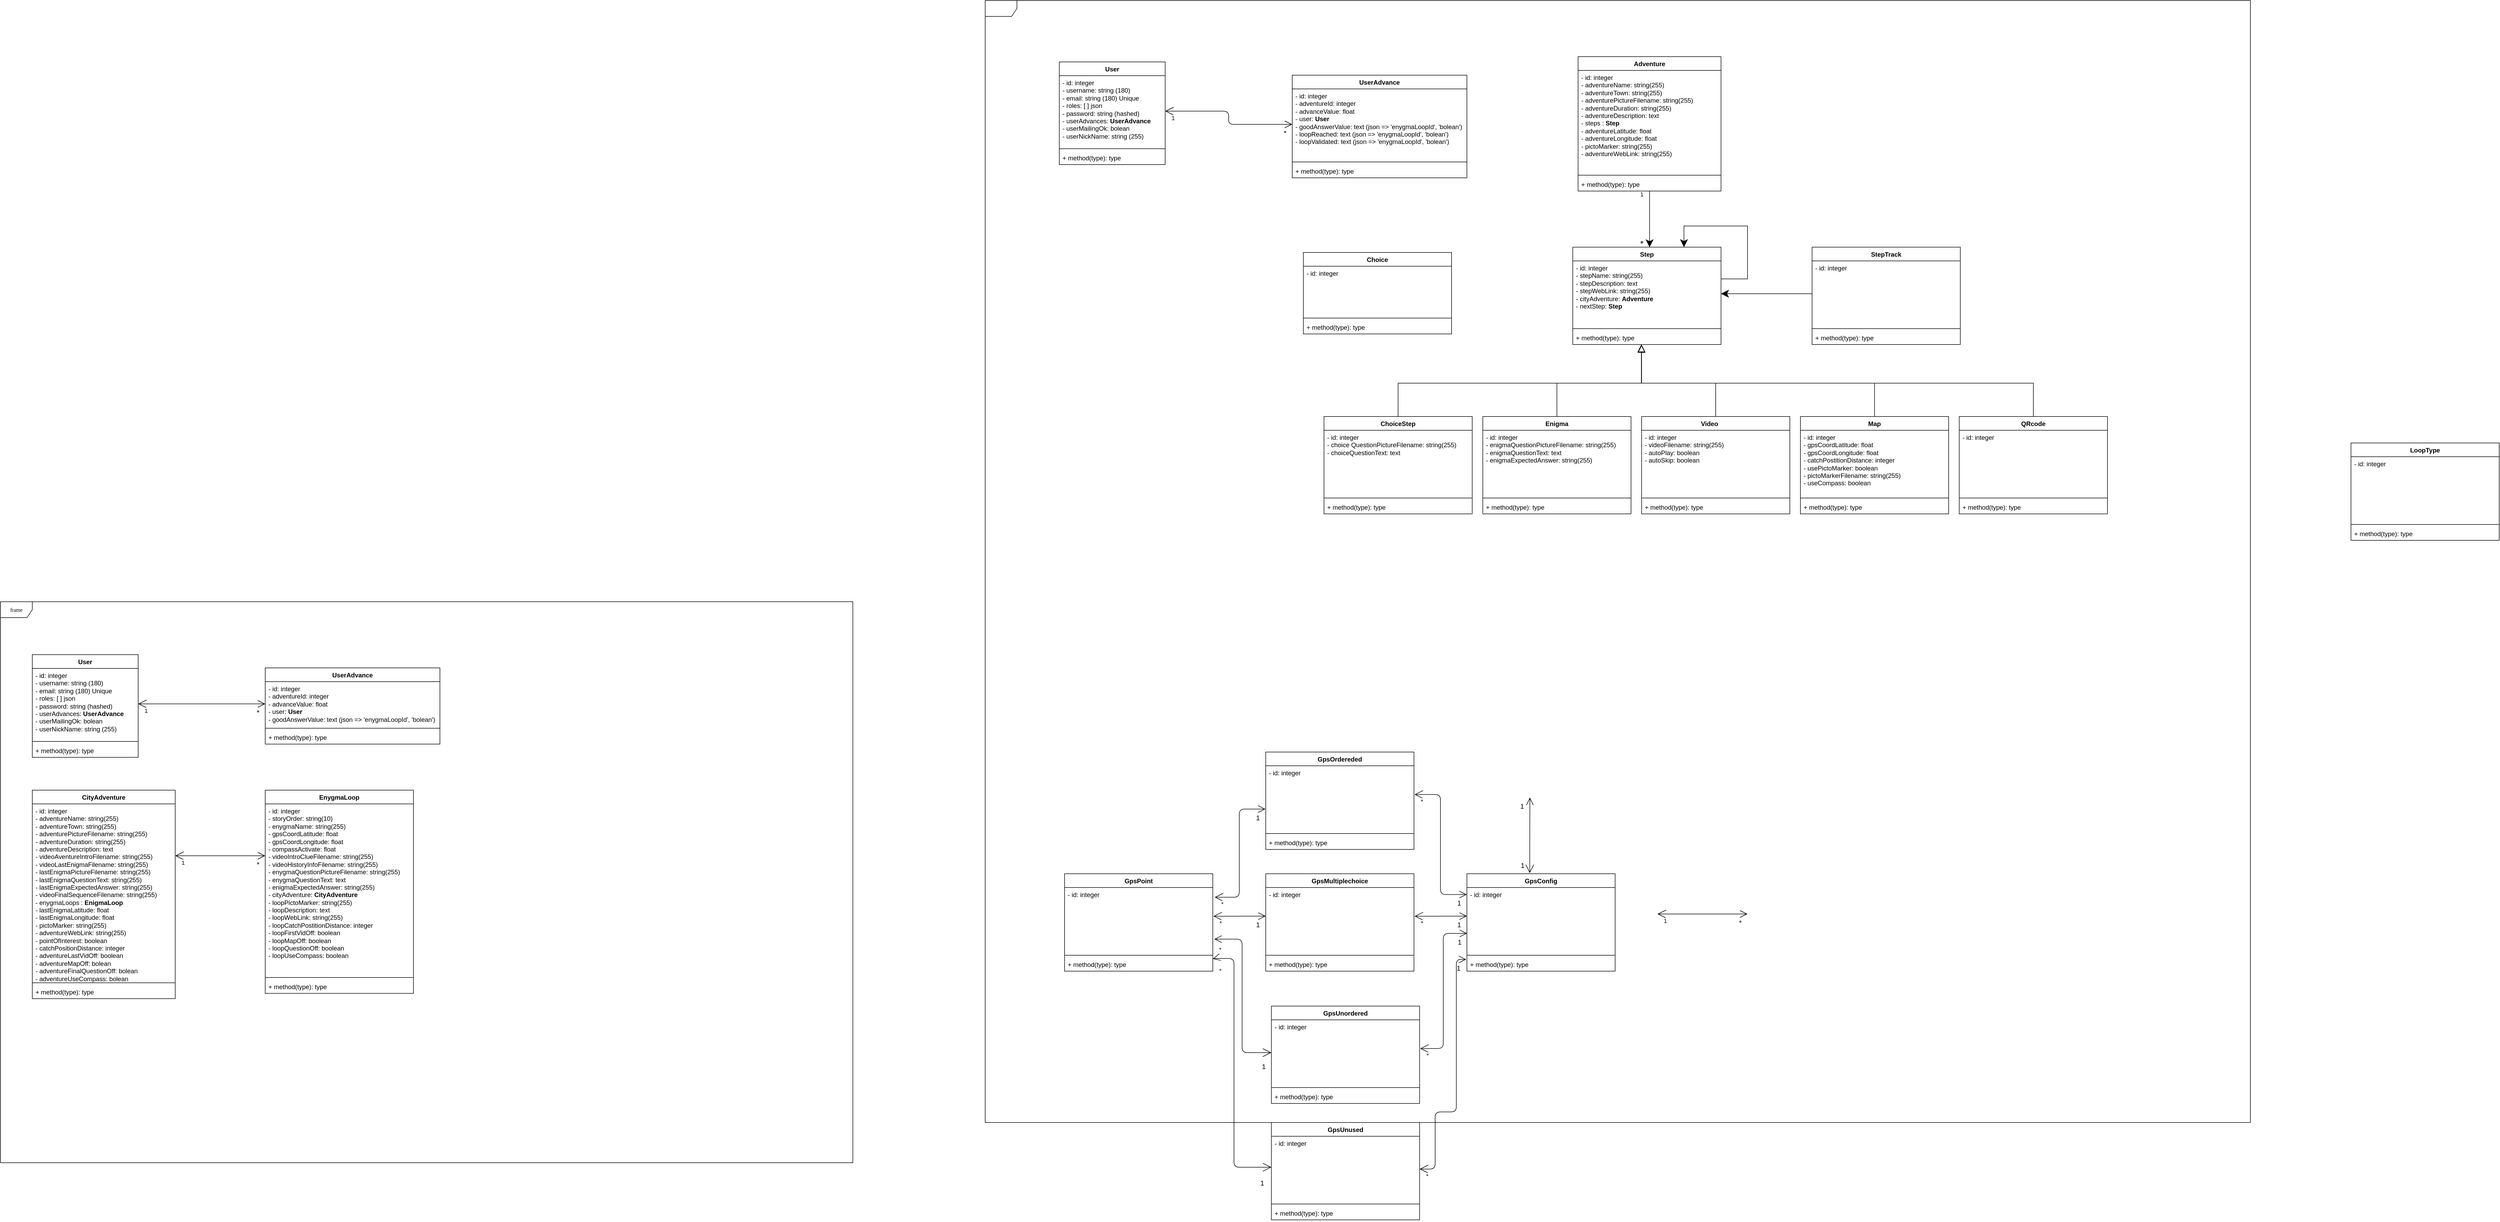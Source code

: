 <mxfile version="14.4.3" type="github">
  <diagram name="Page-1" id="c4acf3e9-155e-7222-9cf6-157b1a14988f">
    <mxGraphModel dx="1594" dy="2080" grid="1" gridSize="10" guides="1" tooltips="1" connect="1" arrows="1" fold="1" page="1" pageScale="1" pageWidth="827" pageHeight="1169" background="#ffffff" math="0" shadow="0">
      <root>
        <mxCell id="0" />
        <mxCell id="1" parent="0" />
        <mxCell id="17acba5748e5396b-1" value="frame" style="shape=umlFrame;whiteSpace=wrap;html=1;rounded=0;shadow=0;comic=0;labelBackgroundColor=none;strokeWidth=1;fontFamily=Verdana;fontSize=10;align=center;" parent="1" vertex="1">
          <mxGeometry x="20" y="20" width="1610" height="1060" as="geometry" />
        </mxCell>
        <mxCell id="QnhWw6pTb6ciaW2jzA_6-1" value="User" style="swimlane;fontStyle=1;align=center;verticalAlign=top;childLayout=stackLayout;horizontal=1;startSize=26;horizontalStack=0;resizeParent=1;resizeParentMax=0;resizeLast=0;collapsible=1;marginBottom=0;" parent="1" vertex="1">
          <mxGeometry x="80" y="120" width="200" height="194" as="geometry" />
        </mxCell>
        <mxCell id="QnhWw6pTb6ciaW2jzA_6-2" value="- id: integer&lt;br&gt;- username: string (180)&lt;br&gt;- email: string (180) Unique&lt;br&gt;- roles: [ ] json&lt;br&gt;- password: string (hashed)&lt;br&gt;- userAdvances: &lt;b&gt;UserAdvance&lt;/b&gt;&lt;br&gt;- userMailingOk: bolean&lt;br&gt;- userNickName: string (255)" style="text;strokeColor=none;fillColor=none;align=left;verticalAlign=top;spacingLeft=4;spacingRight=4;overflow=hidden;rotatable=0;points=[[0,0.5],[1,0.5]];portConstraint=eastwest;html=1;" parent="QnhWw6pTb6ciaW2jzA_6-1" vertex="1">
          <mxGeometry y="26" width="200" height="134" as="geometry" />
        </mxCell>
        <mxCell id="QnhWw6pTb6ciaW2jzA_6-3" value="" style="line;strokeWidth=1;fillColor=none;align=left;verticalAlign=middle;spacingTop=-1;spacingLeft=3;spacingRight=3;rotatable=0;labelPosition=right;points=[];portConstraint=eastwest;" parent="QnhWw6pTb6ciaW2jzA_6-1" vertex="1">
          <mxGeometry y="160" width="200" height="8" as="geometry" />
        </mxCell>
        <mxCell id="QnhWw6pTb6ciaW2jzA_6-4" value="+ method(type): type" style="text;strokeColor=none;fillColor=none;align=left;verticalAlign=top;spacingLeft=4;spacingRight=4;overflow=hidden;rotatable=0;points=[[0,0.5],[1,0.5]];portConstraint=eastwest;" parent="QnhWw6pTb6ciaW2jzA_6-1" vertex="1">
          <mxGeometry y="168" width="200" height="26" as="geometry" />
        </mxCell>
        <mxCell id="QnhWw6pTb6ciaW2jzA_6-5" value="UserAdvance" style="swimlane;fontStyle=1;align=center;verticalAlign=top;childLayout=stackLayout;horizontal=1;startSize=26;horizontalStack=0;resizeParent=1;resizeParentMax=0;resizeLast=0;collapsible=1;marginBottom=0;" parent="1" vertex="1">
          <mxGeometry x="520" y="145" width="330" height="144" as="geometry" />
        </mxCell>
        <mxCell id="QnhWw6pTb6ciaW2jzA_6-6" value="- id: integer&lt;br&gt;- adventureId: integer&lt;br&gt;- advanceValue: float&lt;br&gt;- user: &lt;b&gt;User&lt;/b&gt;&lt;br&gt;- goodAnswerValue: text (json =&amp;gt; &#39;enygmaLoopId&#39;, &#39;bolean&#39;)&amp;nbsp;" style="text;strokeColor=none;fillColor=none;align=left;verticalAlign=top;spacingLeft=4;spacingRight=4;overflow=hidden;rotatable=0;points=[[0,0.5],[1,0.5]];portConstraint=eastwest;html=1;" parent="QnhWw6pTb6ciaW2jzA_6-5" vertex="1">
          <mxGeometry y="26" width="330" height="84" as="geometry" />
        </mxCell>
        <mxCell id="QnhWw6pTb6ciaW2jzA_6-7" value="" style="line;strokeWidth=1;fillColor=none;align=left;verticalAlign=middle;spacingTop=-1;spacingLeft=3;spacingRight=3;rotatable=0;labelPosition=right;points=[];portConstraint=eastwest;" parent="QnhWw6pTb6ciaW2jzA_6-5" vertex="1">
          <mxGeometry y="110" width="330" height="8" as="geometry" />
        </mxCell>
        <mxCell id="QnhWw6pTb6ciaW2jzA_6-8" value="+ method(type): type" style="text;strokeColor=none;fillColor=none;align=left;verticalAlign=top;spacingLeft=4;spacingRight=4;overflow=hidden;rotatable=0;points=[[0,0.5],[1,0.5]];portConstraint=eastwest;" parent="QnhWw6pTb6ciaW2jzA_6-5" vertex="1">
          <mxGeometry y="118" width="330" height="26" as="geometry" />
        </mxCell>
        <mxCell id="QnhWw6pTb6ciaW2jzA_6-9" value="" style="endArrow=open;html=1;endSize=12;startArrow=open;startSize=14;startFill=0;edgeStyle=orthogonalEdgeStyle;exitX=1;exitY=0.5;exitDx=0;exitDy=0;entryX=0;entryY=0.5;entryDx=0;entryDy=0;" parent="1" source="QnhWw6pTb6ciaW2jzA_6-2" target="QnhWw6pTb6ciaW2jzA_6-6" edge="1">
          <mxGeometry relative="1" as="geometry">
            <mxPoint x="320" y="195.5" as="sourcePoint" />
            <mxPoint x="480" y="195.5" as="targetPoint" />
          </mxGeometry>
        </mxCell>
        <mxCell id="QnhWw6pTb6ciaW2jzA_6-10" value="1" style="edgeLabel;resizable=0;html=1;align=left;verticalAlign=top;" parent="QnhWw6pTb6ciaW2jzA_6-9" connectable="0" vertex="1">
          <mxGeometry x="-1" relative="1" as="geometry">
            <mxPoint x="10" as="offset" />
          </mxGeometry>
        </mxCell>
        <mxCell id="QnhWw6pTb6ciaW2jzA_6-11" value="&lt;font style=&quot;font-size: 13px&quot;&gt;*&lt;/font&gt;" style="edgeLabel;resizable=0;html=1;align=right;verticalAlign=top;" parent="QnhWw6pTb6ciaW2jzA_6-9" connectable="0" vertex="1">
          <mxGeometry x="1" relative="1" as="geometry">
            <mxPoint x="-10.2" y="2" as="offset" />
          </mxGeometry>
        </mxCell>
        <mxCell id="hQuamOxjZvcl3ys562Xx-1" value="CityAdventure" style="swimlane;fontStyle=1;align=center;verticalAlign=top;childLayout=stackLayout;horizontal=1;startSize=26;horizontalStack=0;resizeParent=1;resizeParentMax=0;resizeLast=0;collapsible=1;marginBottom=0;" vertex="1" parent="1">
          <mxGeometry x="80" y="376" width="270" height="394" as="geometry" />
        </mxCell>
        <mxCell id="hQuamOxjZvcl3ys562Xx-2" value="- id: integer&lt;br&gt;- adventureName: string(255)&lt;br&gt;- adventureTown: string(255)&lt;br&gt;- adventurePictureFilename: string(255)&lt;br&gt;- adventureDuration: string(255)&lt;br&gt;- adventureDescription: text&lt;br&gt;- videoAventureIntroFilename: string(255)&lt;br&gt;- videoLastEnigmaFilename: string(255)&lt;br&gt;- lastEnigmaPictureFilename: string(255)&lt;br&gt;- lastEnigmaQuestionText: string(255)&lt;br&gt;- lastEnigmaExpectedAnswer: string(255)&lt;br&gt;- videoFinalSequenceFilename: string(255)&lt;br&gt;- enygmaLoops : &lt;b&gt;EnigmaLoop&lt;/b&gt;&lt;br&gt;- lastEnigmaLatitude: float&lt;br&gt;- lastEnigmaLongitude: float&lt;br&gt;- pictoMarker: string(255)&lt;br&gt;- adventureWebLink: string(255)&lt;br&gt;- pointOfInterest: boolean&lt;br&gt;- catchPositionDistance: integer&lt;br&gt;- adventureLastVidOff: boolean&lt;br&gt;- adventureMapOff: bolean&lt;br&gt;- adventureFinalQuestionOff: bolean&lt;br&gt;- adventureUseCompass: bolean" style="text;strokeColor=none;fillColor=none;align=left;verticalAlign=top;spacingLeft=4;spacingRight=4;overflow=hidden;rotatable=0;points=[[0,0.5],[1,0.5]];portConstraint=eastwest;html=1;" vertex="1" parent="hQuamOxjZvcl3ys562Xx-1">
          <mxGeometry y="26" width="270" height="334" as="geometry" />
        </mxCell>
        <mxCell id="hQuamOxjZvcl3ys562Xx-3" value="" style="line;strokeWidth=1;fillColor=none;align=left;verticalAlign=middle;spacingTop=-1;spacingLeft=3;spacingRight=3;rotatable=0;labelPosition=right;points=[];portConstraint=eastwest;" vertex="1" parent="hQuamOxjZvcl3ys562Xx-1">
          <mxGeometry y="360" width="270" height="8" as="geometry" />
        </mxCell>
        <mxCell id="hQuamOxjZvcl3ys562Xx-4" value="+ method(type): type" style="text;strokeColor=none;fillColor=none;align=left;verticalAlign=top;spacingLeft=4;spacingRight=4;overflow=hidden;rotatable=0;points=[[0,0.5],[1,0.5]];portConstraint=eastwest;" vertex="1" parent="hQuamOxjZvcl3ys562Xx-1">
          <mxGeometry y="368" width="270" height="26" as="geometry" />
        </mxCell>
        <mxCell id="hQuamOxjZvcl3ys562Xx-5" value="EnygmaLoop" style="swimlane;fontStyle=1;align=center;verticalAlign=top;childLayout=stackLayout;horizontal=1;startSize=26;horizontalStack=0;resizeParent=1;resizeParentMax=0;resizeLast=0;collapsible=1;marginBottom=0;" vertex="1" parent="1">
          <mxGeometry x="520" y="376" width="280" height="384" as="geometry" />
        </mxCell>
        <mxCell id="hQuamOxjZvcl3ys562Xx-6" value="- id: integer&lt;br&gt;- storyOrder: string(10)&lt;br&gt;- enygmaName: string(255)&lt;br&gt;- gpsCoordLatitude: float&lt;br&gt;- gpsCoordLongitude: float&lt;br&gt;- compassActivate: float&lt;br&gt;- videoIntroClueFilename: string(255)&lt;br&gt;- videoHistoryInfoFilename: string(255)&lt;br&gt;- enygmaQuestionPictureFilename: string(255)&lt;br&gt;- enygmaQuestionText: text&lt;br&gt;- enigmaExpectedAnswer: string(255)&lt;br&gt;- cityAdventure: &lt;b&gt;CityAdventure&lt;/b&gt;&lt;br&gt;- loopPictoMarker: string(255)&lt;br&gt;- loopDescription: text&lt;br&gt;- loopWebLink: string(255)&lt;br&gt;- loopCatchPostitionDistance: integer&lt;br&gt;- loopFirstVidOff: boolean&lt;br&gt;- loopMapOff: boolean&lt;br&gt;- loopQuestionOff: boolean&lt;br&gt;- loopUseCompass: boolean" style="text;strokeColor=none;fillColor=none;align=left;verticalAlign=top;spacingLeft=4;spacingRight=4;overflow=hidden;rotatable=0;points=[[0,0.5],[1,0.5]];portConstraint=eastwest;html=1;" vertex="1" parent="hQuamOxjZvcl3ys562Xx-5">
          <mxGeometry y="26" width="280" height="324" as="geometry" />
        </mxCell>
        <mxCell id="hQuamOxjZvcl3ys562Xx-7" value="" style="line;strokeWidth=1;fillColor=none;align=left;verticalAlign=middle;spacingTop=-1;spacingLeft=3;spacingRight=3;rotatable=0;labelPosition=right;points=[];portConstraint=eastwest;" vertex="1" parent="hQuamOxjZvcl3ys562Xx-5">
          <mxGeometry y="350" width="280" height="8" as="geometry" />
        </mxCell>
        <mxCell id="hQuamOxjZvcl3ys562Xx-8" value="+ method(type): type" style="text;strokeColor=none;fillColor=none;align=left;verticalAlign=top;spacingLeft=4;spacingRight=4;overflow=hidden;rotatable=0;points=[[0,0.5],[1,0.5]];portConstraint=eastwest;" vertex="1" parent="hQuamOxjZvcl3ys562Xx-5">
          <mxGeometry y="358" width="280" height="26" as="geometry" />
        </mxCell>
        <mxCell id="hQuamOxjZvcl3ys562Xx-9" value="" style="endArrow=open;html=1;endSize=12;startArrow=open;startSize=14;startFill=0;edgeStyle=orthogonalEdgeStyle;entryX=0;entryY=0.5;entryDx=0;entryDy=0;" edge="1" parent="1">
          <mxGeometry relative="1" as="geometry">
            <mxPoint x="350" y="500" as="sourcePoint" />
            <mxPoint x="520" y="500.0" as="targetPoint" />
          </mxGeometry>
        </mxCell>
        <mxCell id="hQuamOxjZvcl3ys562Xx-10" value="1" style="edgeLabel;resizable=0;html=1;align=left;verticalAlign=top;" connectable="0" vertex="1" parent="hQuamOxjZvcl3ys562Xx-9">
          <mxGeometry x="-1" relative="1" as="geometry">
            <mxPoint x="10" as="offset" />
          </mxGeometry>
        </mxCell>
        <mxCell id="hQuamOxjZvcl3ys562Xx-11" value="&lt;font style=&quot;font-size: 13px&quot;&gt;*&lt;/font&gt;" style="edgeLabel;resizable=0;html=1;align=right;verticalAlign=top;" connectable="0" vertex="1" parent="hQuamOxjZvcl3ys562Xx-9">
          <mxGeometry x="1" relative="1" as="geometry">
            <mxPoint x="-10.2" y="2" as="offset" />
          </mxGeometry>
        </mxCell>
        <mxCell id="hQuamOxjZvcl3ys562Xx-18" value="&amp;nbsp;" style="shape=umlFrame;whiteSpace=wrap;html=1;rounded=0;shadow=0;comic=0;labelBackgroundColor=none;strokeWidth=1;fontFamily=Verdana;fontSize=10;align=center;" vertex="1" parent="1">
          <mxGeometry x="1880" y="-1116" width="2390" height="2120" as="geometry" />
        </mxCell>
        <mxCell id="hQuamOxjZvcl3ys562Xx-19" value="User" style="swimlane;fontStyle=1;align=center;verticalAlign=top;childLayout=stackLayout;horizontal=1;startSize=26;horizontalStack=0;resizeParent=1;resizeParentMax=0;resizeLast=0;collapsible=1;marginBottom=0;" vertex="1" parent="1">
          <mxGeometry x="2020" y="-1000" width="200" height="194" as="geometry" />
        </mxCell>
        <mxCell id="hQuamOxjZvcl3ys562Xx-20" value="- id: integer&lt;br&gt;- username: string (180)&lt;br&gt;- email: string (180) Unique&lt;br&gt;- roles: [ ] json&lt;br&gt;- password: string (hashed)&lt;br&gt;- userAdvances: &lt;b&gt;UserAdvance&lt;/b&gt;&lt;br&gt;- userMailingOk: bolean&lt;br&gt;- userNickName: string (255)" style="text;strokeColor=none;fillColor=none;align=left;verticalAlign=top;spacingLeft=4;spacingRight=4;overflow=hidden;rotatable=0;points=[[0,0.5],[1,0.5]];portConstraint=eastwest;html=1;" vertex="1" parent="hQuamOxjZvcl3ys562Xx-19">
          <mxGeometry y="26" width="200" height="134" as="geometry" />
        </mxCell>
        <mxCell id="hQuamOxjZvcl3ys562Xx-21" value="" style="line;strokeWidth=1;fillColor=none;align=left;verticalAlign=middle;spacingTop=-1;spacingLeft=3;spacingRight=3;rotatable=0;labelPosition=right;points=[];portConstraint=eastwest;" vertex="1" parent="hQuamOxjZvcl3ys562Xx-19">
          <mxGeometry y="160" width="200" height="8" as="geometry" />
        </mxCell>
        <mxCell id="hQuamOxjZvcl3ys562Xx-22" value="+ method(type): type" style="text;strokeColor=none;fillColor=none;align=left;verticalAlign=top;spacingLeft=4;spacingRight=4;overflow=hidden;rotatable=0;points=[[0,0.5],[1,0.5]];portConstraint=eastwest;" vertex="1" parent="hQuamOxjZvcl3ys562Xx-19">
          <mxGeometry y="168" width="200" height="26" as="geometry" />
        </mxCell>
        <mxCell id="hQuamOxjZvcl3ys562Xx-23" value="UserAdvance" style="swimlane;fontStyle=1;align=center;verticalAlign=top;childLayout=stackLayout;horizontal=1;startSize=26;horizontalStack=0;resizeParent=1;resizeParentMax=0;resizeLast=0;collapsible=1;marginBottom=0;" vertex="1" parent="1">
          <mxGeometry x="2460" y="-975" width="330" height="194" as="geometry" />
        </mxCell>
        <mxCell id="hQuamOxjZvcl3ys562Xx-24" value="- id: integer&lt;br&gt;- adventureId: integer&lt;br&gt;- advanceValue: float&lt;br&gt;- user: &lt;b&gt;User&lt;/b&gt;&lt;br&gt;- goodAnswerValue: text (json =&amp;gt; &#39;enygmaLoopId&#39;, &#39;bolean&#39;)&amp;nbsp;&lt;br&gt;- loopReached: text (json =&amp;gt; &#39;enygmaLoopId&#39;, &#39;bolean&#39;)&lt;br&gt;- loopValidated: text (json =&amp;gt; &#39;enygmaLoopId&#39;, &#39;bolean&#39;)" style="text;strokeColor=none;fillColor=none;align=left;verticalAlign=top;spacingLeft=4;spacingRight=4;overflow=hidden;rotatable=0;points=[[0,0.5],[1,0.5]];portConstraint=eastwest;html=1;" vertex="1" parent="hQuamOxjZvcl3ys562Xx-23">
          <mxGeometry y="26" width="330" height="134" as="geometry" />
        </mxCell>
        <mxCell id="hQuamOxjZvcl3ys562Xx-25" value="" style="line;strokeWidth=1;fillColor=none;align=left;verticalAlign=middle;spacingTop=-1;spacingLeft=3;spacingRight=3;rotatable=0;labelPosition=right;points=[];portConstraint=eastwest;" vertex="1" parent="hQuamOxjZvcl3ys562Xx-23">
          <mxGeometry y="160" width="330" height="8" as="geometry" />
        </mxCell>
        <mxCell id="hQuamOxjZvcl3ys562Xx-26" value="+ method(type): type" style="text;strokeColor=none;fillColor=none;align=left;verticalAlign=top;spacingLeft=4;spacingRight=4;overflow=hidden;rotatable=0;points=[[0,0.5],[1,0.5]];portConstraint=eastwest;" vertex="1" parent="hQuamOxjZvcl3ys562Xx-23">
          <mxGeometry y="168" width="330" height="26" as="geometry" />
        </mxCell>
        <mxCell id="hQuamOxjZvcl3ys562Xx-27" value="" style="endArrow=open;html=1;endSize=12;startArrow=open;startSize=14;startFill=0;edgeStyle=orthogonalEdgeStyle;exitX=1;exitY=0.5;exitDx=0;exitDy=0;entryX=0;entryY=0.5;entryDx=0;entryDy=0;" edge="1" source="hQuamOxjZvcl3ys562Xx-20" target="hQuamOxjZvcl3ys562Xx-24" parent="1">
          <mxGeometry relative="1" as="geometry">
            <mxPoint x="2260" y="-924.5" as="sourcePoint" />
            <mxPoint x="2420" y="-924.5" as="targetPoint" />
          </mxGeometry>
        </mxCell>
        <mxCell id="hQuamOxjZvcl3ys562Xx-28" value="1" style="edgeLabel;resizable=0;html=1;align=left;verticalAlign=top;" connectable="0" vertex="1" parent="hQuamOxjZvcl3ys562Xx-27">
          <mxGeometry x="-1" relative="1" as="geometry">
            <mxPoint x="10" as="offset" />
          </mxGeometry>
        </mxCell>
        <mxCell id="hQuamOxjZvcl3ys562Xx-29" value="&lt;font style=&quot;font-size: 13px&quot;&gt;*&lt;/font&gt;" style="edgeLabel;resizable=0;html=1;align=right;verticalAlign=top;" connectable="0" vertex="1" parent="hQuamOxjZvcl3ys562Xx-27">
          <mxGeometry x="1" relative="1" as="geometry">
            <mxPoint x="-10.2" y="2" as="offset" />
          </mxGeometry>
        </mxCell>
        <mxCell id="hQuamOxjZvcl3ys562Xx-156" style="edgeStyle=orthogonalEdgeStyle;rounded=0;orthogonalLoop=1;jettySize=auto;html=1;entryX=0.518;entryY=0.001;entryDx=0;entryDy=0;entryPerimeter=0;labelBorderColor=#000000;endSize=12;startSize=12;" edge="1" parent="1" source="hQuamOxjZvcl3ys562Xx-30" target="hQuamOxjZvcl3ys562Xx-34">
          <mxGeometry relative="1" as="geometry" />
        </mxCell>
        <mxCell id="hQuamOxjZvcl3ys562Xx-163" value="1" style="edgeLabel;html=1;align=center;verticalAlign=middle;resizable=0;points=[];" vertex="1" connectable="0" parent="hQuamOxjZvcl3ys562Xx-156">
          <mxGeometry x="-0.893" relative="1" as="geometry">
            <mxPoint x="-15.04" as="offset" />
          </mxGeometry>
        </mxCell>
        <mxCell id="hQuamOxjZvcl3ys562Xx-164" value="*" style="edgeLabel;html=1;align=center;verticalAlign=middle;resizable=0;points=[];fontSize=16;" vertex="1" connectable="0" parent="hQuamOxjZvcl3ys562Xx-156">
          <mxGeometry x="0.867" relative="1" as="geometry">
            <mxPoint x="-15.04" as="offset" />
          </mxGeometry>
        </mxCell>
        <mxCell id="hQuamOxjZvcl3ys562Xx-30" value="Adventure" style="swimlane;fontStyle=1;align=center;verticalAlign=top;childLayout=stackLayout;horizontal=1;startSize=26;horizontalStack=0;resizeParent=1;resizeParentMax=0;resizeLast=0;collapsible=1;marginBottom=0;" vertex="1" parent="1">
          <mxGeometry x="3000" y="-1010" width="270" height="254" as="geometry" />
        </mxCell>
        <mxCell id="hQuamOxjZvcl3ys562Xx-31" value="- id: integer&lt;br&gt;- adventureName: string(255)&lt;br&gt;- adventureTown: string(255)&lt;br&gt;- adventurePictureFilename: string(255)&lt;br&gt;- adventureDuration: string(255)&lt;br&gt;- adventureDescription: text&lt;br&gt;- steps : &lt;b&gt;Step&lt;/b&gt;&lt;br&gt;- adventureLatitude: float&lt;br&gt;- adventureLongitude: float&lt;br&gt;- pictoMarker: string(255)&lt;br&gt;- adventureWebLink: string(255)" style="text;strokeColor=none;fillColor=none;align=left;verticalAlign=top;spacingLeft=4;spacingRight=4;overflow=hidden;rotatable=0;points=[[0,0.5],[1,0.5]];portConstraint=eastwest;html=1;" vertex="1" parent="hQuamOxjZvcl3ys562Xx-30">
          <mxGeometry y="26" width="270" height="194" as="geometry" />
        </mxCell>
        <mxCell id="hQuamOxjZvcl3ys562Xx-32" value="" style="line;strokeWidth=1;fillColor=none;align=left;verticalAlign=middle;spacingTop=-1;spacingLeft=3;spacingRight=3;rotatable=0;labelPosition=right;points=[];portConstraint=eastwest;" vertex="1" parent="hQuamOxjZvcl3ys562Xx-30">
          <mxGeometry y="220" width="270" height="8" as="geometry" />
        </mxCell>
        <mxCell id="hQuamOxjZvcl3ys562Xx-33" value="+ method(type): type" style="text;strokeColor=none;fillColor=none;align=left;verticalAlign=top;spacingLeft=4;spacingRight=4;overflow=hidden;rotatable=0;points=[[0,0.5],[1,0.5]];portConstraint=eastwest;" vertex="1" parent="hQuamOxjZvcl3ys562Xx-30">
          <mxGeometry y="228" width="270" height="26" as="geometry" />
        </mxCell>
        <mxCell id="hQuamOxjZvcl3ys562Xx-34" value="Step" style="swimlane;fontStyle=1;align=center;verticalAlign=top;childLayout=stackLayout;horizontal=1;startSize=26;horizontalStack=0;resizeParent=1;resizeParentMax=0;resizeLast=0;collapsible=1;marginBottom=0;" vertex="1" parent="1">
          <mxGeometry x="2990" y="-650" width="280" height="184" as="geometry" />
        </mxCell>
        <mxCell id="hQuamOxjZvcl3ys562Xx-174" style="edgeStyle=orthogonalEdgeStyle;rounded=0;orthogonalLoop=1;jettySize=auto;html=1;entryX=0.75;entryY=0;entryDx=0;entryDy=0;startSize=12;endArrow=classic;endFill=1;endSize=12;strokeColor=#000000;fontSize=16;exitX=1;exitY=0.5;exitDx=0;exitDy=0;" edge="1" parent="hQuamOxjZvcl3ys562Xx-34" source="hQuamOxjZvcl3ys562Xx-35" target="hQuamOxjZvcl3ys562Xx-34">
          <mxGeometry relative="1" as="geometry">
            <Array as="points">
              <mxPoint x="280" y="60" />
              <mxPoint x="330" y="60" />
              <mxPoint x="330" y="-40" />
              <mxPoint x="210" y="-40" />
            </Array>
          </mxGeometry>
        </mxCell>
        <mxCell id="hQuamOxjZvcl3ys562Xx-35" value="- id: integer&lt;br&gt;- stepName: string(255)&lt;br&gt;- stepDescription: text&lt;br&gt;- stepWebLink: string(255)&lt;br&gt;- cityAdventure:&amp;nbsp;&lt;b&gt;Adventure&lt;/b&gt;&lt;br&gt;- nextStep: &lt;b&gt;Step&lt;/b&gt;" style="text;strokeColor=none;fillColor=none;align=left;verticalAlign=top;spacingLeft=4;spacingRight=4;overflow=hidden;rotatable=0;points=[[0,0.5],[1,0.5]];portConstraint=eastwest;html=1;" vertex="1" parent="hQuamOxjZvcl3ys562Xx-34">
          <mxGeometry y="26" width="280" height="124" as="geometry" />
        </mxCell>
        <mxCell id="hQuamOxjZvcl3ys562Xx-36" value="" style="line;strokeWidth=1;fillColor=none;align=left;verticalAlign=middle;spacingTop=-1;spacingLeft=3;spacingRight=3;rotatable=0;labelPosition=right;points=[];portConstraint=eastwest;" vertex="1" parent="hQuamOxjZvcl3ys562Xx-34">
          <mxGeometry y="150" width="280" height="8" as="geometry" />
        </mxCell>
        <mxCell id="hQuamOxjZvcl3ys562Xx-37" value="+ method(type): type" style="text;strokeColor=none;fillColor=none;align=left;verticalAlign=top;spacingLeft=4;spacingRight=4;overflow=hidden;rotatable=0;points=[[0,0.5],[1,0.5]];portConstraint=eastwest;" vertex="1" parent="hQuamOxjZvcl3ys562Xx-34">
          <mxGeometry y="158" width="280" height="26" as="geometry" />
        </mxCell>
        <mxCell id="hQuamOxjZvcl3ys562Xx-41" value="LoopType" style="swimlane;fontStyle=1;align=center;verticalAlign=top;childLayout=stackLayout;horizontal=1;startSize=26;horizontalStack=0;resizeParent=1;resizeParentMax=0;resizeLast=0;collapsible=1;marginBottom=0;" vertex="1" parent="1">
          <mxGeometry x="4460" y="-280" width="280" height="184" as="geometry" />
        </mxCell>
        <mxCell id="hQuamOxjZvcl3ys562Xx-42" value="- id: integer" style="text;strokeColor=none;fillColor=none;align=left;verticalAlign=top;spacingLeft=4;spacingRight=4;overflow=hidden;rotatable=0;points=[[0,0.5],[1,0.5]];portConstraint=eastwest;html=1;" vertex="1" parent="hQuamOxjZvcl3ys562Xx-41">
          <mxGeometry y="26" width="280" height="124" as="geometry" />
        </mxCell>
        <mxCell id="hQuamOxjZvcl3ys562Xx-43" value="" style="line;strokeWidth=1;fillColor=none;align=left;verticalAlign=middle;spacingTop=-1;spacingLeft=3;spacingRight=3;rotatable=0;labelPosition=right;points=[];portConstraint=eastwest;" vertex="1" parent="hQuamOxjZvcl3ys562Xx-41">
          <mxGeometry y="150" width="280" height="8" as="geometry" />
        </mxCell>
        <mxCell id="hQuamOxjZvcl3ys562Xx-44" value="+ method(type): type" style="text;strokeColor=none;fillColor=none;align=left;verticalAlign=top;spacingLeft=4;spacingRight=4;overflow=hidden;rotatable=0;points=[[0,0.5],[1,0.5]];portConstraint=eastwest;" vertex="1" parent="hQuamOxjZvcl3ys562Xx-41">
          <mxGeometry y="158" width="280" height="26" as="geometry" />
        </mxCell>
        <mxCell id="hQuamOxjZvcl3ys562Xx-165" style="edgeStyle=orthogonalEdgeStyle;rounded=0;orthogonalLoop=1;jettySize=auto;html=1;entryX=0.463;entryY=1.015;entryDx=0;entryDy=0;entryPerimeter=0;startSize=12;endSize=12;strokeColor=#000000;fontSize=16;endArrow=block;endFill=0;" edge="1" parent="1" source="hQuamOxjZvcl3ys562Xx-45" target="hQuamOxjZvcl3ys562Xx-37">
          <mxGeometry relative="1" as="geometry" />
        </mxCell>
        <mxCell id="hQuamOxjZvcl3ys562Xx-45" value="Video       " style="swimlane;fontStyle=1;align=center;verticalAlign=top;childLayout=stackLayout;horizontal=1;startSize=26;horizontalStack=0;resizeParent=1;resizeParentMax=0;resizeLast=0;collapsible=1;marginBottom=0;" vertex="1" parent="1">
          <mxGeometry x="3120" y="-330" width="280" height="184" as="geometry" />
        </mxCell>
        <mxCell id="hQuamOxjZvcl3ys562Xx-46" value="- id: integer&lt;br&gt;- videoFilename: string(255)&lt;br&gt;- autoPlay: boolean&lt;br&gt;- autoSkip: boolean" style="text;strokeColor=none;fillColor=none;align=left;verticalAlign=top;spacingLeft=4;spacingRight=4;overflow=hidden;rotatable=0;points=[[0,0.5],[1,0.5]];portConstraint=eastwest;html=1;" vertex="1" parent="hQuamOxjZvcl3ys562Xx-45">
          <mxGeometry y="26" width="280" height="124" as="geometry" />
        </mxCell>
        <mxCell id="hQuamOxjZvcl3ys562Xx-47" value="" style="line;strokeWidth=1;fillColor=none;align=left;verticalAlign=middle;spacingTop=-1;spacingLeft=3;spacingRight=3;rotatable=0;labelPosition=right;points=[];portConstraint=eastwest;" vertex="1" parent="hQuamOxjZvcl3ys562Xx-45">
          <mxGeometry y="150" width="280" height="8" as="geometry" />
        </mxCell>
        <mxCell id="hQuamOxjZvcl3ys562Xx-48" value="+ method(type): type" style="text;strokeColor=none;fillColor=none;align=left;verticalAlign=top;spacingLeft=4;spacingRight=4;overflow=hidden;rotatable=0;points=[[0,0.5],[1,0.5]];portConstraint=eastwest;" vertex="1" parent="hQuamOxjZvcl3ys562Xx-45">
          <mxGeometry y="158" width="280" height="26" as="geometry" />
        </mxCell>
        <mxCell id="hQuamOxjZvcl3ys562Xx-57" value="GpsConfig&#xa; " style="swimlane;fontStyle=1;align=center;verticalAlign=top;childLayout=stackLayout;horizontal=1;startSize=26;horizontalStack=0;resizeParent=1;resizeParentMax=0;resizeLast=0;collapsible=1;marginBottom=0;" vertex="1" parent="1">
          <mxGeometry x="2790" y="534" width="280" height="184" as="geometry" />
        </mxCell>
        <mxCell id="hQuamOxjZvcl3ys562Xx-58" value="- id: integer" style="text;strokeColor=none;fillColor=none;align=left;verticalAlign=top;spacingLeft=4;spacingRight=4;overflow=hidden;rotatable=0;points=[[0,0.5],[1,0.5]];portConstraint=eastwest;html=1;" vertex="1" parent="hQuamOxjZvcl3ys562Xx-57">
          <mxGeometry y="26" width="280" height="124" as="geometry" />
        </mxCell>
        <mxCell id="hQuamOxjZvcl3ys562Xx-59" value="" style="line;strokeWidth=1;fillColor=none;align=left;verticalAlign=middle;spacingTop=-1;spacingLeft=3;spacingRight=3;rotatable=0;labelPosition=right;points=[];portConstraint=eastwest;" vertex="1" parent="hQuamOxjZvcl3ys562Xx-57">
          <mxGeometry y="150" width="280" height="8" as="geometry" />
        </mxCell>
        <mxCell id="hQuamOxjZvcl3ys562Xx-60" value="+ method(type): type" style="text;strokeColor=none;fillColor=none;align=left;verticalAlign=top;spacingLeft=4;spacingRight=4;overflow=hidden;rotatable=0;points=[[0,0.5],[1,0.5]];portConstraint=eastwest;" vertex="1" parent="hQuamOxjZvcl3ys562Xx-57">
          <mxGeometry y="158" width="280" height="26" as="geometry" />
        </mxCell>
        <mxCell id="hQuamOxjZvcl3ys562Xx-62" value="GpsPoint" style="swimlane;fontStyle=1;align=center;verticalAlign=top;childLayout=stackLayout;horizontal=1;startSize=26;horizontalStack=0;resizeParent=1;resizeParentMax=0;resizeLast=0;collapsible=1;marginBottom=0;" vertex="1" parent="1">
          <mxGeometry x="2030" y="534" width="280" height="184" as="geometry" />
        </mxCell>
        <mxCell id="hQuamOxjZvcl3ys562Xx-69" value="" style="endArrow=open;html=1;endSize=12;startArrow=open;startSize=14;startFill=0;edgeStyle=orthogonalEdgeStyle;exitX=1.004;exitY=0.437;exitDx=0;exitDy=0;exitPerimeter=0;" edge="1" parent="hQuamOxjZvcl3ys562Xx-62" source="hQuamOxjZvcl3ys562Xx-63">
          <mxGeometry relative="1" as="geometry">
            <mxPoint x="220" y="80" as="sourcePoint" />
            <mxPoint x="380" y="80" as="targetPoint" />
            <Array as="points" />
          </mxGeometry>
        </mxCell>
        <mxCell id="hQuamOxjZvcl3ys562Xx-70" value="*" style="edgeLabel;resizable=0;html=1;align=left;verticalAlign=top;" connectable="0" vertex="1" parent="hQuamOxjZvcl3ys562Xx-69">
          <mxGeometry x="-1" relative="1" as="geometry">
            <mxPoint x="10" as="offset" />
          </mxGeometry>
        </mxCell>
        <mxCell id="hQuamOxjZvcl3ys562Xx-71" value="&lt;font style=&quot;font-size: 13px&quot;&gt;1&lt;/font&gt;" style="edgeLabel;resizable=0;html=1;align=right;verticalAlign=top;" connectable="0" vertex="1" parent="hQuamOxjZvcl3ys562Xx-69">
          <mxGeometry x="1" relative="1" as="geometry">
            <mxPoint x="-10.2" y="2" as="offset" />
          </mxGeometry>
        </mxCell>
        <mxCell id="hQuamOxjZvcl3ys562Xx-78" value="&lt;font style=&quot;font-size: 13px&quot;&gt;1&lt;/font&gt;" style="edgeLabel;resizable=0;html=1;align=right;verticalAlign=top;" connectable="0" vertex="1" parent="hQuamOxjZvcl3ys562Xx-69">
          <mxGeometry x="1" relative="1" as="geometry">
            <mxPoint x="489.88" y="-110" as="offset" />
          </mxGeometry>
        </mxCell>
        <mxCell id="hQuamOxjZvcl3ys562Xx-63" value="- id: integer" style="text;strokeColor=none;fillColor=none;align=left;verticalAlign=top;spacingLeft=4;spacingRight=4;overflow=hidden;rotatable=0;points=[[0,0.5],[1,0.5]];portConstraint=eastwest;html=1;" vertex="1" parent="hQuamOxjZvcl3ys562Xx-62">
          <mxGeometry y="26" width="280" height="124" as="geometry" />
        </mxCell>
        <mxCell id="hQuamOxjZvcl3ys562Xx-64" value="" style="line;strokeWidth=1;fillColor=none;align=left;verticalAlign=middle;spacingTop=-1;spacingLeft=3;spacingRight=3;rotatable=0;labelPosition=right;points=[];portConstraint=eastwest;" vertex="1" parent="hQuamOxjZvcl3ys562Xx-62">
          <mxGeometry y="150" width="280" height="8" as="geometry" />
        </mxCell>
        <mxCell id="hQuamOxjZvcl3ys562Xx-65" value="+ method(type): type" style="text;strokeColor=none;fillColor=none;align=left;verticalAlign=top;spacingLeft=4;spacingRight=4;overflow=hidden;rotatable=0;points=[[0,0.5],[1,0.5]];portConstraint=eastwest;" vertex="1" parent="hQuamOxjZvcl3ys562Xx-62">
          <mxGeometry y="158" width="280" height="26" as="geometry" />
        </mxCell>
        <mxCell id="hQuamOxjZvcl3ys562Xx-66" value="" style="endArrow=open;html=1;endSize=12;startArrow=open;startSize=14;startFill=0;edgeStyle=orthogonalEdgeStyle;entryX=0;entryY=0.5;entryDx=0;entryDy=0;" edge="1" parent="1">
          <mxGeometry relative="1" as="geometry">
            <mxPoint x="3150" y="610" as="sourcePoint" />
            <mxPoint x="3320" y="610" as="targetPoint" />
            <Array as="points">
              <mxPoint x="3180" y="610" />
              <mxPoint x="3180" y="610" />
            </Array>
          </mxGeometry>
        </mxCell>
        <mxCell id="hQuamOxjZvcl3ys562Xx-67" value="1" style="edgeLabel;resizable=0;html=1;align=left;verticalAlign=top;" connectable="0" vertex="1" parent="hQuamOxjZvcl3ys562Xx-66">
          <mxGeometry x="-1" relative="1" as="geometry">
            <mxPoint x="10" as="offset" />
          </mxGeometry>
        </mxCell>
        <mxCell id="hQuamOxjZvcl3ys562Xx-68" value="&lt;font style=&quot;font-size: 13px&quot;&gt;*&lt;/font&gt;" style="edgeLabel;resizable=0;html=1;align=right;verticalAlign=top;" connectable="0" vertex="1" parent="hQuamOxjZvcl3ys562Xx-66">
          <mxGeometry x="1" relative="1" as="geometry">
            <mxPoint x="-10.2" y="2" as="offset" />
          </mxGeometry>
        </mxCell>
        <mxCell id="hQuamOxjZvcl3ys562Xx-75" value="" style="endArrow=open;html=1;endSize=12;startArrow=open;startSize=14;startFill=0;edgeStyle=orthogonalEdgeStyle;exitX=0.424;exitY=-0.007;exitDx=0;exitDy=0;exitPerimeter=0;" edge="1" parent="1" source="hQuamOxjZvcl3ys562Xx-57">
          <mxGeometry relative="1" as="geometry">
            <mxPoint x="2750" y="-269.812" as="sourcePoint" />
            <mxPoint x="2909" y="390" as="targetPoint" />
            <Array as="points" />
          </mxGeometry>
        </mxCell>
        <mxCell id="hQuamOxjZvcl3ys562Xx-77" value="&lt;font style=&quot;font-size: 13px&quot;&gt;1&lt;/font&gt;" style="edgeLabel;resizable=0;html=1;align=right;verticalAlign=top;" connectable="0" vertex="1" parent="hQuamOxjZvcl3ys562Xx-75">
          <mxGeometry x="1" relative="1" as="geometry">
            <mxPoint x="-10.2" y="2" as="offset" />
          </mxGeometry>
        </mxCell>
        <mxCell id="hQuamOxjZvcl3ys562Xx-172" style="edgeStyle=orthogonalEdgeStyle;rounded=0;orthogonalLoop=1;jettySize=auto;html=1;startSize=12;endArrow=block;endFill=0;endSize=12;strokeColor=#000000;fontSize=16;entryX=0.464;entryY=1.023;entryDx=0;entryDy=0;entryPerimeter=0;" edge="1" parent="1" source="hQuamOxjZvcl3ys562Xx-79" target="hQuamOxjZvcl3ys562Xx-37">
          <mxGeometry relative="1" as="geometry">
            <mxPoint x="3140" y="-260" as="targetPoint" />
          </mxGeometry>
        </mxCell>
        <mxCell id="hQuamOxjZvcl3ys562Xx-79" value="Enigma" style="swimlane;fontStyle=1;align=center;verticalAlign=top;childLayout=stackLayout;horizontal=1;startSize=26;horizontalStack=0;resizeParent=1;resizeParentMax=0;resizeLast=0;collapsible=1;marginBottom=0;" vertex="1" parent="1">
          <mxGeometry x="2820" y="-330" width="280" height="184" as="geometry" />
        </mxCell>
        <mxCell id="hQuamOxjZvcl3ys562Xx-80" value="- id: integer&lt;br&gt;- enigmaQuestionPictureFilename: string(255)&lt;br&gt;- enigmaQuestionText: text&lt;br&gt;- enigmaExpectedAnswer: string(255)" style="text;strokeColor=none;fillColor=none;align=left;verticalAlign=top;spacingLeft=4;spacingRight=4;overflow=hidden;rotatable=0;points=[[0,0.5],[1,0.5]];portConstraint=eastwest;html=1;" vertex="1" parent="hQuamOxjZvcl3ys562Xx-79">
          <mxGeometry y="26" width="280" height="124" as="geometry" />
        </mxCell>
        <mxCell id="hQuamOxjZvcl3ys562Xx-81" value="" style="line;strokeWidth=1;fillColor=none;align=left;verticalAlign=middle;spacingTop=-1;spacingLeft=3;spacingRight=3;rotatable=0;labelPosition=right;points=[];portConstraint=eastwest;" vertex="1" parent="hQuamOxjZvcl3ys562Xx-79">
          <mxGeometry y="150" width="280" height="8" as="geometry" />
        </mxCell>
        <mxCell id="hQuamOxjZvcl3ys562Xx-82" value="+ method(type): type" style="text;strokeColor=none;fillColor=none;align=left;verticalAlign=top;spacingLeft=4;spacingRight=4;overflow=hidden;rotatable=0;points=[[0,0.5],[1,0.5]];portConstraint=eastwest;" vertex="1" parent="hQuamOxjZvcl3ys562Xx-79">
          <mxGeometry y="158" width="280" height="26" as="geometry" />
        </mxCell>
        <mxCell id="hQuamOxjZvcl3ys562Xx-176" style="edgeStyle=orthogonalEdgeStyle;rounded=0;orthogonalLoop=1;jettySize=auto;html=1;entryX=0.464;entryY=1.023;entryDx=0;entryDy=0;entryPerimeter=0;startSize=12;endArrow=block;endFill=0;endSize=12;strokeColor=#000000;fontSize=16;" edge="1" parent="1" source="hQuamOxjZvcl3ys562Xx-83" target="hQuamOxjZvcl3ys562Xx-37">
          <mxGeometry relative="1" as="geometry" />
        </mxCell>
        <mxCell id="hQuamOxjZvcl3ys562Xx-83" value="Map" style="swimlane;fontStyle=1;align=center;verticalAlign=top;childLayout=stackLayout;horizontal=1;startSize=26;horizontalStack=0;resizeParent=1;resizeParentMax=0;resizeLast=0;collapsible=1;marginBottom=0;" vertex="1" parent="1">
          <mxGeometry x="3420" y="-330" width="280" height="184" as="geometry" />
        </mxCell>
        <mxCell id="hQuamOxjZvcl3ys562Xx-84" value="- id: integer&lt;br&gt;- gpsCoordLatitude: float&lt;br&gt;- gpsCoordLongitude: float&lt;br&gt;- catchPostitionDistance: integer&lt;br&gt;- usePictoMarker: boolean&lt;br&gt;- pictoMarkerFilename: string(255)&lt;br&gt;- useCompass: boolean" style="text;strokeColor=none;fillColor=none;align=left;verticalAlign=top;spacingLeft=4;spacingRight=4;overflow=hidden;rotatable=0;points=[[0,0.5],[1,0.5]];portConstraint=eastwest;html=1;" vertex="1" parent="hQuamOxjZvcl3ys562Xx-83">
          <mxGeometry y="26" width="280" height="124" as="geometry" />
        </mxCell>
        <mxCell id="hQuamOxjZvcl3ys562Xx-85" value="" style="line;strokeWidth=1;fillColor=none;align=left;verticalAlign=middle;spacingTop=-1;spacingLeft=3;spacingRight=3;rotatable=0;labelPosition=right;points=[];portConstraint=eastwest;" vertex="1" parent="hQuamOxjZvcl3ys562Xx-83">
          <mxGeometry y="150" width="280" height="8" as="geometry" />
        </mxCell>
        <mxCell id="hQuamOxjZvcl3ys562Xx-86" value="+ method(type): type" style="text;strokeColor=none;fillColor=none;align=left;verticalAlign=top;spacingLeft=4;spacingRight=4;overflow=hidden;rotatable=0;points=[[0,0.5],[1,0.5]];portConstraint=eastwest;" vertex="1" parent="hQuamOxjZvcl3ys562Xx-83">
          <mxGeometry y="158" width="280" height="26" as="geometry" />
        </mxCell>
        <mxCell id="hQuamOxjZvcl3ys562Xx-87" value="GpsMultiplechoice" style="swimlane;fontStyle=1;align=center;verticalAlign=top;childLayout=stackLayout;horizontal=1;startSize=26;horizontalStack=0;resizeParent=1;resizeParentMax=0;resizeLast=0;collapsible=1;marginBottom=0;" vertex="1" parent="1">
          <mxGeometry x="2410" y="534" width="280" height="184" as="geometry" />
        </mxCell>
        <mxCell id="hQuamOxjZvcl3ys562Xx-88" value="" style="endArrow=open;html=1;endSize=12;startArrow=open;startSize=14;startFill=0;edgeStyle=orthogonalEdgeStyle;exitX=1.004;exitY=0.437;exitDx=0;exitDy=0;exitPerimeter=0;" edge="1" parent="hQuamOxjZvcl3ys562Xx-87" source="hQuamOxjZvcl3ys562Xx-92">
          <mxGeometry relative="1" as="geometry">
            <mxPoint x="220" y="80" as="sourcePoint" />
            <mxPoint x="380" y="80" as="targetPoint" />
            <Array as="points" />
          </mxGeometry>
        </mxCell>
        <mxCell id="hQuamOxjZvcl3ys562Xx-89" value="*" style="edgeLabel;resizable=0;html=1;align=left;verticalAlign=top;" connectable="0" vertex="1" parent="hQuamOxjZvcl3ys562Xx-88">
          <mxGeometry x="-1" relative="1" as="geometry">
            <mxPoint x="10" as="offset" />
          </mxGeometry>
        </mxCell>
        <mxCell id="hQuamOxjZvcl3ys562Xx-90" value="&lt;font style=&quot;font-size: 13px&quot;&gt;1&lt;/font&gt;" style="edgeLabel;resizable=0;html=1;align=right;verticalAlign=top;" connectable="0" vertex="1" parent="hQuamOxjZvcl3ys562Xx-88">
          <mxGeometry x="1" relative="1" as="geometry">
            <mxPoint x="-10.2" y="2" as="offset" />
          </mxGeometry>
        </mxCell>
        <mxCell id="hQuamOxjZvcl3ys562Xx-92" value="- id: integer" style="text;strokeColor=none;fillColor=none;align=left;verticalAlign=top;spacingLeft=4;spacingRight=4;overflow=hidden;rotatable=0;points=[[0,0.5],[1,0.5]];portConstraint=eastwest;html=1;" vertex="1" parent="hQuamOxjZvcl3ys562Xx-87">
          <mxGeometry y="26" width="280" height="124" as="geometry" />
        </mxCell>
        <mxCell id="hQuamOxjZvcl3ys562Xx-93" value="" style="line;strokeWidth=1;fillColor=none;align=left;verticalAlign=middle;spacingTop=-1;spacingLeft=3;spacingRight=3;rotatable=0;labelPosition=right;points=[];portConstraint=eastwest;" vertex="1" parent="hQuamOxjZvcl3ys562Xx-87">
          <mxGeometry y="150" width="280" height="8" as="geometry" />
        </mxCell>
        <mxCell id="hQuamOxjZvcl3ys562Xx-94" value="+ method(type): type" style="text;strokeColor=none;fillColor=none;align=left;verticalAlign=top;spacingLeft=4;spacingRight=4;overflow=hidden;rotatable=0;points=[[0,0.5],[1,0.5]];portConstraint=eastwest;" vertex="1" parent="hQuamOxjZvcl3ys562Xx-87">
          <mxGeometry y="158" width="280" height="26" as="geometry" />
        </mxCell>
        <mxCell id="hQuamOxjZvcl3ys562Xx-103" value="GpsUnordered" style="swimlane;fontStyle=1;align=center;verticalAlign=top;childLayout=stackLayout;horizontal=1;startSize=26;horizontalStack=0;resizeParent=1;resizeParentMax=0;resizeLast=0;collapsible=1;marginBottom=0;" vertex="1" parent="1">
          <mxGeometry x="2420.65" y="784" width="280" height="184" as="geometry" />
        </mxCell>
        <mxCell id="hQuamOxjZvcl3ys562Xx-108" value="- id: integer" style="text;strokeColor=none;fillColor=none;align=left;verticalAlign=top;spacingLeft=4;spacingRight=4;overflow=hidden;rotatable=0;points=[[0,0.5],[1,0.5]];portConstraint=eastwest;html=1;" vertex="1" parent="hQuamOxjZvcl3ys562Xx-103">
          <mxGeometry y="26" width="280" height="124" as="geometry" />
        </mxCell>
        <mxCell id="hQuamOxjZvcl3ys562Xx-109" value="" style="line;strokeWidth=1;fillColor=none;align=left;verticalAlign=middle;spacingTop=-1;spacingLeft=3;spacingRight=3;rotatable=0;labelPosition=right;points=[];portConstraint=eastwest;" vertex="1" parent="hQuamOxjZvcl3ys562Xx-103">
          <mxGeometry y="150" width="280" height="8" as="geometry" />
        </mxCell>
        <mxCell id="hQuamOxjZvcl3ys562Xx-110" value="+ method(type): type" style="text;strokeColor=none;fillColor=none;align=left;verticalAlign=top;spacingLeft=4;spacingRight=4;overflow=hidden;rotatable=0;points=[[0,0.5],[1,0.5]];portConstraint=eastwest;" vertex="1" parent="hQuamOxjZvcl3ys562Xx-103">
          <mxGeometry y="158" width="280" height="26" as="geometry" />
        </mxCell>
        <mxCell id="hQuamOxjZvcl3ys562Xx-119" value="GpsOrdereded" style="swimlane;fontStyle=1;align=center;verticalAlign=top;childLayout=stackLayout;horizontal=1;startSize=26;horizontalStack=0;resizeParent=1;resizeParentMax=0;resizeLast=0;collapsible=1;marginBottom=0;" vertex="1" parent="1">
          <mxGeometry x="2410" y="304" width="280" height="184" as="geometry" />
        </mxCell>
        <mxCell id="hQuamOxjZvcl3ys562Xx-124" value="- id: integer" style="text;strokeColor=none;fillColor=none;align=left;verticalAlign=top;spacingLeft=4;spacingRight=4;overflow=hidden;rotatable=0;points=[[0,0.5],[1,0.5]];portConstraint=eastwest;html=1;" vertex="1" parent="hQuamOxjZvcl3ys562Xx-119">
          <mxGeometry y="26" width="280" height="124" as="geometry" />
        </mxCell>
        <mxCell id="hQuamOxjZvcl3ys562Xx-125" value="" style="line;strokeWidth=1;fillColor=none;align=left;verticalAlign=middle;spacingTop=-1;spacingLeft=3;spacingRight=3;rotatable=0;labelPosition=right;points=[];portConstraint=eastwest;" vertex="1" parent="hQuamOxjZvcl3ys562Xx-119">
          <mxGeometry y="150" width="280" height="8" as="geometry" />
        </mxCell>
        <mxCell id="hQuamOxjZvcl3ys562Xx-126" value="+ method(type): type" style="text;strokeColor=none;fillColor=none;align=left;verticalAlign=top;spacingLeft=4;spacingRight=4;overflow=hidden;rotatable=0;points=[[0,0.5],[1,0.5]];portConstraint=eastwest;" vertex="1" parent="hQuamOxjZvcl3ys562Xx-119">
          <mxGeometry y="158" width="280" height="26" as="geometry" />
        </mxCell>
        <mxCell id="hQuamOxjZvcl3ys562Xx-120" value="" style="endArrow=open;html=1;endSize=12;startArrow=open;startSize=14;startFill=0;edgeStyle=orthogonalEdgeStyle;exitX=1.004;exitY=0.437;exitDx=0;exitDy=0;exitPerimeter=0;entryX=-0.001;entryY=0.107;entryDx=0;entryDy=0;entryPerimeter=0;" edge="1" parent="1" source="hQuamOxjZvcl3ys562Xx-124" target="hQuamOxjZvcl3ys562Xx-58">
          <mxGeometry relative="1" as="geometry">
            <mxPoint x="2630" y="384" as="sourcePoint" />
            <mxPoint x="2790" y="384" as="targetPoint" />
            <Array as="points" />
          </mxGeometry>
        </mxCell>
        <mxCell id="hQuamOxjZvcl3ys562Xx-121" value="*" style="edgeLabel;resizable=0;html=1;align=left;verticalAlign=top;" connectable="0" vertex="1" parent="hQuamOxjZvcl3ys562Xx-120">
          <mxGeometry x="-1" relative="1" as="geometry">
            <mxPoint x="10" as="offset" />
          </mxGeometry>
        </mxCell>
        <mxCell id="hQuamOxjZvcl3ys562Xx-122" value="&lt;font style=&quot;font-size: 13px&quot;&gt;1&lt;/font&gt;" style="edgeLabel;resizable=0;html=1;align=right;verticalAlign=top;" connectable="0" vertex="1" parent="hQuamOxjZvcl3ys562Xx-120">
          <mxGeometry x="1" relative="1" as="geometry">
            <mxPoint x="-10.2" y="2" as="offset" />
          </mxGeometry>
        </mxCell>
        <mxCell id="hQuamOxjZvcl3ys562Xx-104" value="" style="endArrow=open;html=1;endSize=12;startArrow=open;startSize=14;startFill=0;edgeStyle=orthogonalEdgeStyle;exitX=1.004;exitY=0.437;exitDx=0;exitDy=0;exitPerimeter=0;entryX=0.001;entryY=0.699;entryDx=0;entryDy=0;entryPerimeter=0;" edge="1" parent="1" source="hQuamOxjZvcl3ys562Xx-108" target="hQuamOxjZvcl3ys562Xx-58">
          <mxGeometry relative="1" as="geometry">
            <mxPoint x="2640.65" y="864" as="sourcePoint" />
            <mxPoint x="2800.65" y="864" as="targetPoint" />
            <Array as="points" />
          </mxGeometry>
        </mxCell>
        <mxCell id="hQuamOxjZvcl3ys562Xx-105" value="*" style="edgeLabel;resizable=0;html=1;align=left;verticalAlign=top;" connectable="0" vertex="1" parent="hQuamOxjZvcl3ys562Xx-104">
          <mxGeometry x="-1" relative="1" as="geometry">
            <mxPoint x="10" as="offset" />
          </mxGeometry>
        </mxCell>
        <mxCell id="hQuamOxjZvcl3ys562Xx-106" value="&lt;font style=&quot;font-size: 13px&quot;&gt;1&lt;/font&gt;" style="edgeLabel;resizable=0;html=1;align=right;verticalAlign=top;" connectable="0" vertex="1" parent="hQuamOxjZvcl3ys562Xx-104">
          <mxGeometry x="1" relative="1" as="geometry">
            <mxPoint x="-10.2" y="2" as="offset" />
          </mxGeometry>
        </mxCell>
        <mxCell id="hQuamOxjZvcl3ys562Xx-131" value="" style="endArrow=open;html=1;endSize=12;startArrow=open;startSize=14;startFill=0;edgeStyle=orthogonalEdgeStyle;exitX=1.013;exitY=0.148;exitDx=0;exitDy=0;exitPerimeter=0;entryX=-0.002;entryY=0.659;entryDx=0;entryDy=0;entryPerimeter=0;" edge="1" parent="1" source="hQuamOxjZvcl3ys562Xx-63" target="hQuamOxjZvcl3ys562Xx-124">
          <mxGeometry relative="1" as="geometry">
            <mxPoint x="2290.0" y="404.188" as="sourcePoint" />
            <mxPoint x="2388.88" y="404" as="targetPoint" />
            <Array as="points" />
          </mxGeometry>
        </mxCell>
        <mxCell id="hQuamOxjZvcl3ys562Xx-132" value="*" style="edgeLabel;resizable=0;html=1;align=left;verticalAlign=top;" connectable="0" vertex="1" parent="hQuamOxjZvcl3ys562Xx-131">
          <mxGeometry x="-1" relative="1" as="geometry">
            <mxPoint x="10" as="offset" />
          </mxGeometry>
        </mxCell>
        <mxCell id="hQuamOxjZvcl3ys562Xx-133" value="&lt;font style=&quot;font-size: 13px&quot;&gt;1&lt;/font&gt;" style="edgeLabel;resizable=0;html=1;align=right;verticalAlign=top;" connectable="0" vertex="1" parent="hQuamOxjZvcl3ys562Xx-131">
          <mxGeometry x="1" relative="1" as="geometry">
            <mxPoint x="-10.2" y="2" as="offset" />
          </mxGeometry>
        </mxCell>
        <mxCell id="hQuamOxjZvcl3ys562Xx-135" value="" style="endArrow=open;html=1;endSize=12;startArrow=open;startSize=14;startFill=0;edgeStyle=orthogonalEdgeStyle;entryX=1.01;entryY=0.786;entryDx=0;entryDy=0;entryPerimeter=0;" edge="1" parent="1" source="hQuamOxjZvcl3ys562Xx-108" target="hQuamOxjZvcl3ys562Xx-63">
          <mxGeometry relative="1" as="geometry">
            <mxPoint x="2300" y="860.682" as="sourcePoint" />
            <mxPoint x="2395.8" y="694.046" as="targetPoint" />
            <Array as="points" />
          </mxGeometry>
        </mxCell>
        <mxCell id="hQuamOxjZvcl3ys562Xx-136" value="*" style="edgeLabel;resizable=0;html=1;align=left;verticalAlign=top;" connectable="0" vertex="1" parent="hQuamOxjZvcl3ys562Xx-135">
          <mxGeometry x="-1" relative="1" as="geometry">
            <mxPoint x="-100.65" y="-208" as="offset" />
          </mxGeometry>
        </mxCell>
        <mxCell id="hQuamOxjZvcl3ys562Xx-137" value="&lt;font style=&quot;font-size: 13px&quot;&gt;1&lt;/font&gt;" style="edgeLabel;resizable=0;html=1;align=right;verticalAlign=top;" connectable="0" vertex="1" parent="hQuamOxjZvcl3ys562Xx-135">
          <mxGeometry x="1" relative="1" as="geometry">
            <mxPoint x="97.35" y="226.54" as="offset" />
          </mxGeometry>
        </mxCell>
        <mxCell id="hQuamOxjZvcl3ys562Xx-139" value="GpsUnused" style="swimlane;fontStyle=1;align=center;verticalAlign=top;childLayout=stackLayout;horizontal=1;startSize=26;horizontalStack=0;resizeParent=1;resizeParentMax=0;resizeLast=0;collapsible=1;marginBottom=0;" vertex="1" parent="1">
          <mxGeometry x="2420.65" y="1004" width="280" height="184" as="geometry" />
        </mxCell>
        <mxCell id="hQuamOxjZvcl3ys562Xx-140" value="- id: integer" style="text;strokeColor=none;fillColor=none;align=left;verticalAlign=top;spacingLeft=4;spacingRight=4;overflow=hidden;rotatable=0;points=[[0,0.5],[1,0.5]];portConstraint=eastwest;html=1;" vertex="1" parent="hQuamOxjZvcl3ys562Xx-139">
          <mxGeometry y="26" width="280" height="124" as="geometry" />
        </mxCell>
        <mxCell id="hQuamOxjZvcl3ys562Xx-141" value="" style="line;strokeWidth=1;fillColor=none;align=left;verticalAlign=middle;spacingTop=-1;spacingLeft=3;spacingRight=3;rotatable=0;labelPosition=right;points=[];portConstraint=eastwest;" vertex="1" parent="hQuamOxjZvcl3ys562Xx-139">
          <mxGeometry y="150" width="280" height="8" as="geometry" />
        </mxCell>
        <mxCell id="hQuamOxjZvcl3ys562Xx-142" value="+ method(type): type" style="text;strokeColor=none;fillColor=none;align=left;verticalAlign=top;spacingLeft=4;spacingRight=4;overflow=hidden;rotatable=0;points=[[0,0.5],[1,0.5]];portConstraint=eastwest;" vertex="1" parent="hQuamOxjZvcl3ys562Xx-139">
          <mxGeometry y="158" width="280" height="26" as="geometry" />
        </mxCell>
        <mxCell id="hQuamOxjZvcl3ys562Xx-143" value="" style="endArrow=open;html=1;endSize=12;startArrow=open;startSize=14;startFill=0;edgeStyle=orthogonalEdgeStyle;entryX=-0.005;entryY=0.147;entryDx=0;entryDy=0;entryPerimeter=0;" edge="1" parent="1" source="hQuamOxjZvcl3ys562Xx-140" target="hQuamOxjZvcl3ys562Xx-60">
          <mxGeometry relative="1" as="geometry">
            <mxPoint x="2701.49" y="1071.518" as="sourcePoint" />
            <mxPoint x="2790.0" y="854.006" as="targetPoint" />
            <Array as="points">
              <mxPoint x="2730" y="1092" />
              <mxPoint x="2730" y="984" />
              <mxPoint x="2770" y="984" />
              <mxPoint x="2770" y="696" />
            </Array>
          </mxGeometry>
        </mxCell>
        <mxCell id="hQuamOxjZvcl3ys562Xx-144" value="*" style="edgeLabel;resizable=0;html=1;align=left;verticalAlign=top;" connectable="0" vertex="1" parent="hQuamOxjZvcl3ys562Xx-143">
          <mxGeometry x="-1" relative="1" as="geometry">
            <mxPoint x="10" as="offset" />
          </mxGeometry>
        </mxCell>
        <mxCell id="hQuamOxjZvcl3ys562Xx-145" value="&lt;font style=&quot;font-size: 13px&quot;&gt;1&lt;/font&gt;" style="edgeLabel;resizable=0;html=1;align=right;verticalAlign=top;" connectable="0" vertex="1" parent="hQuamOxjZvcl3ys562Xx-143">
          <mxGeometry x="1" relative="1" as="geometry">
            <mxPoint x="-10.2" y="2" as="offset" />
          </mxGeometry>
        </mxCell>
        <mxCell id="hQuamOxjZvcl3ys562Xx-153" value="" style="endArrow=open;html=1;endSize=12;startArrow=open;startSize=14;startFill=0;edgeStyle=orthogonalEdgeStyle;entryX=1;entryY=0.104;entryDx=0;entryDy=0;entryPerimeter=0;" edge="1" parent="1" target="hQuamOxjZvcl3ys562Xx-65">
          <mxGeometry relative="1" as="geometry">
            <mxPoint x="2420.65" y="1088.54" as="sourcePoint" />
            <mxPoint x="2313" y="874" as="targetPoint" />
            <Array as="points">
              <mxPoint x="2350" y="1088" />
              <mxPoint x="2350" y="694" />
              <mxPoint x="2313" y="694" />
            </Array>
          </mxGeometry>
        </mxCell>
        <mxCell id="hQuamOxjZvcl3ys562Xx-154" value="*" style="edgeLabel;resizable=0;html=1;align=left;verticalAlign=top;" connectable="0" vertex="1" parent="hQuamOxjZvcl3ys562Xx-153">
          <mxGeometry x="-1" relative="1" as="geometry">
            <mxPoint x="-100.65" y="-384.54" as="offset" />
          </mxGeometry>
        </mxCell>
        <mxCell id="hQuamOxjZvcl3ys562Xx-155" value="&lt;font style=&quot;font-size: 13px&quot;&gt;1&lt;/font&gt;" style="edgeLabel;resizable=0;html=1;align=right;verticalAlign=top;" connectable="0" vertex="1" parent="hQuamOxjZvcl3ys562Xx-153">
          <mxGeometry x="1" relative="1" as="geometry">
            <mxPoint x="97.35" y="409.41" as="offset" />
          </mxGeometry>
        </mxCell>
        <mxCell id="hQuamOxjZvcl3ys562Xx-182" style="edgeStyle=orthogonalEdgeStyle;rounded=0;orthogonalLoop=1;jettySize=auto;html=1;entryX=0.463;entryY=0.984;entryDx=0;entryDy=0;entryPerimeter=0;startSize=12;endArrow=block;endFill=0;endSize=12;strokeColor=#000000;fontSize=16;" edge="1" parent="1" source="hQuamOxjZvcl3ys562Xx-177" target="hQuamOxjZvcl3ys562Xx-37">
          <mxGeometry relative="1" as="geometry" />
        </mxCell>
        <mxCell id="hQuamOxjZvcl3ys562Xx-177" value="QRcode" style="swimlane;fontStyle=1;align=center;verticalAlign=top;childLayout=stackLayout;horizontal=1;startSize=26;horizontalStack=0;resizeParent=1;resizeParentMax=0;resizeLast=0;collapsible=1;marginBottom=0;" vertex="1" parent="1">
          <mxGeometry x="3720" y="-330" width="280" height="184" as="geometry" />
        </mxCell>
        <mxCell id="hQuamOxjZvcl3ys562Xx-178" value="- id: integer" style="text;strokeColor=none;fillColor=none;align=left;verticalAlign=top;spacingLeft=4;spacingRight=4;overflow=hidden;rotatable=0;points=[[0,0.5],[1,0.5]];portConstraint=eastwest;html=1;" vertex="1" parent="hQuamOxjZvcl3ys562Xx-177">
          <mxGeometry y="26" width="280" height="124" as="geometry" />
        </mxCell>
        <mxCell id="hQuamOxjZvcl3ys562Xx-179" value="" style="line;strokeWidth=1;fillColor=none;align=left;verticalAlign=middle;spacingTop=-1;spacingLeft=3;spacingRight=3;rotatable=0;labelPosition=right;points=[];portConstraint=eastwest;" vertex="1" parent="hQuamOxjZvcl3ys562Xx-177">
          <mxGeometry y="150" width="280" height="8" as="geometry" />
        </mxCell>
        <mxCell id="hQuamOxjZvcl3ys562Xx-180" value="+ method(type): type" style="text;strokeColor=none;fillColor=none;align=left;verticalAlign=top;spacingLeft=4;spacingRight=4;overflow=hidden;rotatable=0;points=[[0,0.5],[1,0.5]];portConstraint=eastwest;" vertex="1" parent="hQuamOxjZvcl3ys562Xx-177">
          <mxGeometry y="158" width="280" height="26" as="geometry" />
        </mxCell>
        <mxCell id="hQuamOxjZvcl3ys562Xx-183" value="StepTrack" style="swimlane;fontStyle=1;align=center;verticalAlign=top;childLayout=stackLayout;horizontal=1;startSize=26;horizontalStack=0;resizeParent=1;resizeParentMax=0;resizeLast=0;collapsible=1;marginBottom=0;" vertex="1" parent="1">
          <mxGeometry x="3442" y="-650" width="280" height="184" as="geometry" />
        </mxCell>
        <mxCell id="hQuamOxjZvcl3ys562Xx-185" value="- id: integer" style="text;strokeColor=none;fillColor=none;align=left;verticalAlign=top;spacingLeft=4;spacingRight=4;overflow=hidden;rotatable=0;points=[[0,0.5],[1,0.5]];portConstraint=eastwest;html=1;" vertex="1" parent="hQuamOxjZvcl3ys562Xx-183">
          <mxGeometry y="26" width="280" height="124" as="geometry" />
        </mxCell>
        <mxCell id="hQuamOxjZvcl3ys562Xx-186" value="" style="line;strokeWidth=1;fillColor=none;align=left;verticalAlign=middle;spacingTop=-1;spacingLeft=3;spacingRight=3;rotatable=0;labelPosition=right;points=[];portConstraint=eastwest;" vertex="1" parent="hQuamOxjZvcl3ys562Xx-183">
          <mxGeometry y="150" width="280" height="8" as="geometry" />
        </mxCell>
        <mxCell id="hQuamOxjZvcl3ys562Xx-187" value="+ method(type): type" style="text;strokeColor=none;fillColor=none;align=left;verticalAlign=top;spacingLeft=4;spacingRight=4;overflow=hidden;rotatable=0;points=[[0,0.5],[1,0.5]];portConstraint=eastwest;" vertex="1" parent="hQuamOxjZvcl3ys562Xx-183">
          <mxGeometry y="158" width="280" height="26" as="geometry" />
        </mxCell>
        <mxCell id="hQuamOxjZvcl3ys562Xx-188" style="edgeStyle=orthogonalEdgeStyle;rounded=0;orthogonalLoop=1;jettySize=auto;html=1;entryX=1;entryY=0.5;entryDx=0;entryDy=0;startSize=12;endArrow=classic;endFill=1;endSize=12;strokeColor=#000000;fontSize=16;" edge="1" parent="1" source="hQuamOxjZvcl3ys562Xx-185" target="hQuamOxjZvcl3ys562Xx-35">
          <mxGeometry relative="1" as="geometry" />
        </mxCell>
        <mxCell id="hQuamOxjZvcl3ys562Xx-194" style="edgeStyle=orthogonalEdgeStyle;rounded=0;orthogonalLoop=1;jettySize=auto;html=1;entryX=0.464;entryY=1.023;entryDx=0;entryDy=0;entryPerimeter=0;startSize=12;endArrow=block;endFill=0;endSize=12;strokeColor=#000000;fontSize=16;" edge="1" parent="1" source="hQuamOxjZvcl3ys562Xx-189" target="hQuamOxjZvcl3ys562Xx-37">
          <mxGeometry relative="1" as="geometry" />
        </mxCell>
        <mxCell id="hQuamOxjZvcl3ys562Xx-189" value="ChoiceStep" style="swimlane;fontStyle=1;align=center;verticalAlign=top;childLayout=stackLayout;horizontal=1;startSize=26;horizontalStack=0;resizeParent=1;resizeParentMax=0;resizeLast=0;collapsible=1;marginBottom=0;" vertex="1" parent="1">
          <mxGeometry x="2520" y="-330" width="280" height="184" as="geometry" />
        </mxCell>
        <mxCell id="hQuamOxjZvcl3ys562Xx-190" value="- id: integer&lt;br&gt;- choice QuestionPictureFilename: string(255)&lt;br&gt;- choiceQuestionText: text" style="text;strokeColor=none;fillColor=none;align=left;verticalAlign=top;spacingLeft=4;spacingRight=4;overflow=hidden;rotatable=0;points=[[0,0.5],[1,0.5]];portConstraint=eastwest;html=1;" vertex="1" parent="hQuamOxjZvcl3ys562Xx-189">
          <mxGeometry y="26" width="280" height="124" as="geometry" />
        </mxCell>
        <mxCell id="hQuamOxjZvcl3ys562Xx-191" value="" style="line;strokeWidth=1;fillColor=none;align=left;verticalAlign=middle;spacingTop=-1;spacingLeft=3;spacingRight=3;rotatable=0;labelPosition=right;points=[];portConstraint=eastwest;" vertex="1" parent="hQuamOxjZvcl3ys562Xx-189">
          <mxGeometry y="150" width="280" height="8" as="geometry" />
        </mxCell>
        <mxCell id="hQuamOxjZvcl3ys562Xx-192" value="+ method(type): type" style="text;strokeColor=none;fillColor=none;align=left;verticalAlign=top;spacingLeft=4;spacingRight=4;overflow=hidden;rotatable=0;points=[[0,0.5],[1,0.5]];portConstraint=eastwest;" vertex="1" parent="hQuamOxjZvcl3ys562Xx-189">
          <mxGeometry y="158" width="280" height="26" as="geometry" />
        </mxCell>
        <mxCell id="hQuamOxjZvcl3ys562Xx-195" value="Choice" style="swimlane;fontStyle=1;align=center;verticalAlign=top;childLayout=stackLayout;horizontal=1;startSize=26;horizontalStack=0;resizeParent=1;resizeParentMax=0;resizeLast=0;collapsible=1;marginBottom=0;" vertex="1" parent="1">
          <mxGeometry x="2481" y="-640" width="280" height="154" as="geometry" />
        </mxCell>
        <mxCell id="hQuamOxjZvcl3ys562Xx-196" value="- id: integer" style="text;strokeColor=none;fillColor=none;align=left;verticalAlign=top;spacingLeft=4;spacingRight=4;overflow=hidden;rotatable=0;points=[[0,0.5],[1,0.5]];portConstraint=eastwest;html=1;" vertex="1" parent="hQuamOxjZvcl3ys562Xx-195">
          <mxGeometry y="26" width="280" height="94" as="geometry" />
        </mxCell>
        <mxCell id="hQuamOxjZvcl3ys562Xx-197" value="" style="line;strokeWidth=1;fillColor=none;align=left;verticalAlign=middle;spacingTop=-1;spacingLeft=3;spacingRight=3;rotatable=0;labelPosition=right;points=[];portConstraint=eastwest;" vertex="1" parent="hQuamOxjZvcl3ys562Xx-195">
          <mxGeometry y="120" width="280" height="8" as="geometry" />
        </mxCell>
        <mxCell id="hQuamOxjZvcl3ys562Xx-198" value="+ method(type): type" style="text;strokeColor=none;fillColor=none;align=left;verticalAlign=top;spacingLeft=4;spacingRight=4;overflow=hidden;rotatable=0;points=[[0,0.5],[1,0.5]];portConstraint=eastwest;" vertex="1" parent="hQuamOxjZvcl3ys562Xx-195">
          <mxGeometry y="128" width="280" height="26" as="geometry" />
        </mxCell>
      </root>
    </mxGraphModel>
  </diagram>
</mxfile>
